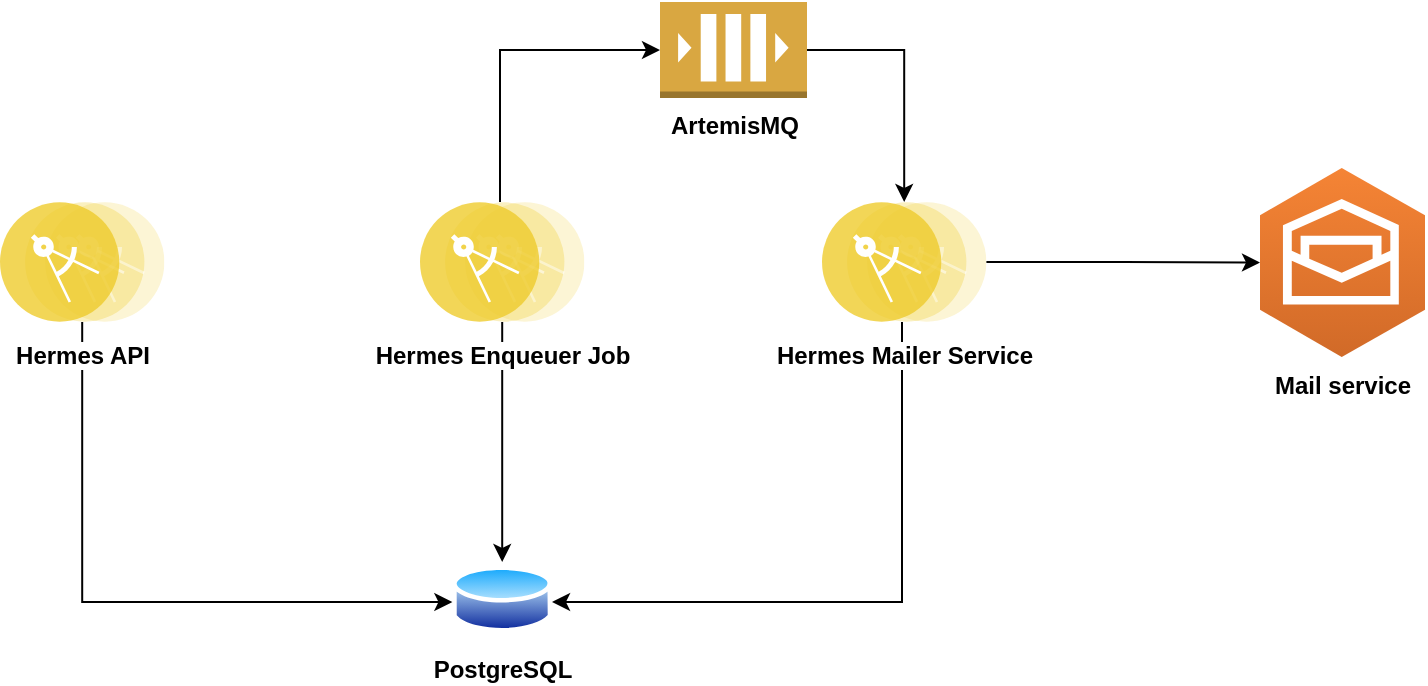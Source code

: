 <mxfile version="18.1.3" type="device" pages="2"><diagram id="Ht1M8jgEwFfnCIfOTk4-" name="Page-1"><mxGraphModel dx="1422" dy="865" grid="1" gridSize="10" guides="1" tooltips="1" connect="1" arrows="1" fold="1" page="1" pageScale="1" pageWidth="1169" pageHeight="827" math="0" shadow="0"><root><mxCell id="0"/><mxCell id="1" parent="0"/><mxCell id="qpinKt-ZaeHhmKvSUUUo-10" style="edgeStyle=orthogonalEdgeStyle;rounded=0;orthogonalLoop=1;jettySize=auto;html=1;fontColor=#000000;" edge="1" parent="1" source="HD5AKJu58LIJw04d5AhY-4" target="qpinKt-ZaeHhmKvSUUUo-9"><mxGeometry relative="1" as="geometry"/></mxCell><mxCell id="HD5AKJu58LIJw04d5AhY-4" value="ArtemisMQ" style="outlineConnect=0;dashed=0;verticalLabelPosition=bottom;verticalAlign=top;align=center;html=1;shape=mxgraph.aws3.queue;fillColor=#D9A741;gradientColor=none;fontStyle=1" parent="1" vertex="1"><mxGeometry x="560" y="260" width="73.5" height="48" as="geometry"/></mxCell><mxCell id="qpinKt-ZaeHhmKvSUUUo-1" value="PostgreSQL" style="aspect=fixed;perimeter=ellipsePerimeter;html=1;align=center;shadow=0;dashed=0;spacingTop=3;image;image=img/lib/active_directory/database.svg;fontStyle=1" vertex="1" parent="1"><mxGeometry x="456.1" y="540" width="50" height="37" as="geometry"/></mxCell><mxCell id="qpinKt-ZaeHhmKvSUUUo-7" style="edgeStyle=orthogonalEdgeStyle;rounded=0;orthogonalLoop=1;jettySize=auto;html=1;fontColor=#000000;" edge="1" parent="1" source="qpinKt-ZaeHhmKvSUUUo-5" target="qpinKt-ZaeHhmKvSUUUo-1"><mxGeometry relative="1" as="geometry"><Array as="points"><mxPoint x="271" y="560"/></Array></mxGeometry></mxCell><mxCell id="qpinKt-ZaeHhmKvSUUUo-5" value="Hermes API" style="aspect=fixed;perimeter=ellipsePerimeter;html=1;align=center;shadow=0;dashed=0;fontColor=#000000;labelBackgroundColor=#ffffff;fontSize=12;spacingTop=3;image;image=img/lib/ibm/applications/microservice.svg;fontStyle=1" vertex="1" parent="1"><mxGeometry x="230.0" y="360" width="82.2" height="60" as="geometry"/></mxCell><mxCell id="qpinKt-ZaeHhmKvSUUUo-11" style="edgeStyle=orthogonalEdgeStyle;rounded=0;orthogonalLoop=1;jettySize=auto;html=1;entryX=0;entryY=0.5;entryDx=0;entryDy=0;entryPerimeter=0;fontColor=#000000;" edge="1" parent="1" source="qpinKt-ZaeHhmKvSUUUo-8" target="HD5AKJu58LIJw04d5AhY-4"><mxGeometry relative="1" as="geometry"><Array as="points"><mxPoint x="480" y="284"/></Array></mxGeometry></mxCell><mxCell id="qpinKt-ZaeHhmKvSUUUo-13" style="edgeStyle=orthogonalEdgeStyle;rounded=0;orthogonalLoop=1;jettySize=auto;html=1;fontColor=#000000;" edge="1" parent="1" source="qpinKt-ZaeHhmKvSUUUo-8" target="qpinKt-ZaeHhmKvSUUUo-1"><mxGeometry relative="1" as="geometry"/></mxCell><mxCell id="qpinKt-ZaeHhmKvSUUUo-8" value="Hermes Enqueuer Job&lt;br&gt;" style="aspect=fixed;perimeter=ellipsePerimeter;html=1;align=center;shadow=0;dashed=0;fontColor=#000000;labelBackgroundColor=#ffffff;fontSize=12;spacingTop=3;image;image=img/lib/ibm/applications/microservice.svg;fontStyle=1" vertex="1" parent="1"><mxGeometry x="440.0" y="360" width="82.2" height="60" as="geometry"/></mxCell><mxCell id="qpinKt-ZaeHhmKvSUUUo-14" style="edgeStyle=orthogonalEdgeStyle;rounded=0;orthogonalLoop=1;jettySize=auto;html=1;fontColor=#000000;" edge="1" parent="1" source="qpinKt-ZaeHhmKvSUUUo-9" target="qpinKt-ZaeHhmKvSUUUo-1"><mxGeometry relative="1" as="geometry"><Array as="points"><mxPoint x="681" y="560"/></Array></mxGeometry></mxCell><mxCell id="qpinKt-ZaeHhmKvSUUUo-16" style="edgeStyle=orthogonalEdgeStyle;rounded=0;orthogonalLoop=1;jettySize=auto;html=1;fontColor=#000000;" edge="1" parent="1" source="qpinKt-ZaeHhmKvSUUUo-9" target="qpinKt-ZaeHhmKvSUUUo-15"><mxGeometry relative="1" as="geometry"/></mxCell><mxCell id="qpinKt-ZaeHhmKvSUUUo-9" value="Hermes Mailer Service" style="aspect=fixed;perimeter=ellipsePerimeter;html=1;align=center;shadow=0;dashed=0;fontColor=#000000;labelBackgroundColor=#ffffff;fontSize=12;spacingTop=3;image;image=img/lib/ibm/applications/microservice.svg;fontStyle=1" vertex="1" parent="1"><mxGeometry x="641" y="360" width="82.2" height="60" as="geometry"/></mxCell><mxCell id="qpinKt-ZaeHhmKvSUUUo-15" value="Mail service" style="outlineConnect=0;dashed=0;verticalLabelPosition=bottom;verticalAlign=top;align=center;html=1;shape=mxgraph.aws3.workmail;fillColor=#D16A28;gradientColor=#F58435;gradientDirection=north;fontColor=#000000;fontStyle=1" vertex="1" parent="1"><mxGeometry x="860" y="343" width="82.5" height="94.5" as="geometry"/></mxCell></root></mxGraphModel></diagram><diagram id="5JAWP7e5XGuZokQvycJb" name="Página-2"><mxGraphModel dx="946" dy="680" grid="1" gridSize="10" guides="1" tooltips="1" connect="1" arrows="1" fold="1" page="1" pageScale="1" pageWidth="827" pageHeight="1169" math="0" shadow="0"><root><mxCell id="hLUxZ5sZm7D13vGMiriH-0"/><mxCell id="hLUxZ5sZm7D13vGMiriH-1" parent="hLUxZ5sZm7D13vGMiriH-0"/></root></mxGraphModel></diagram></mxfile>